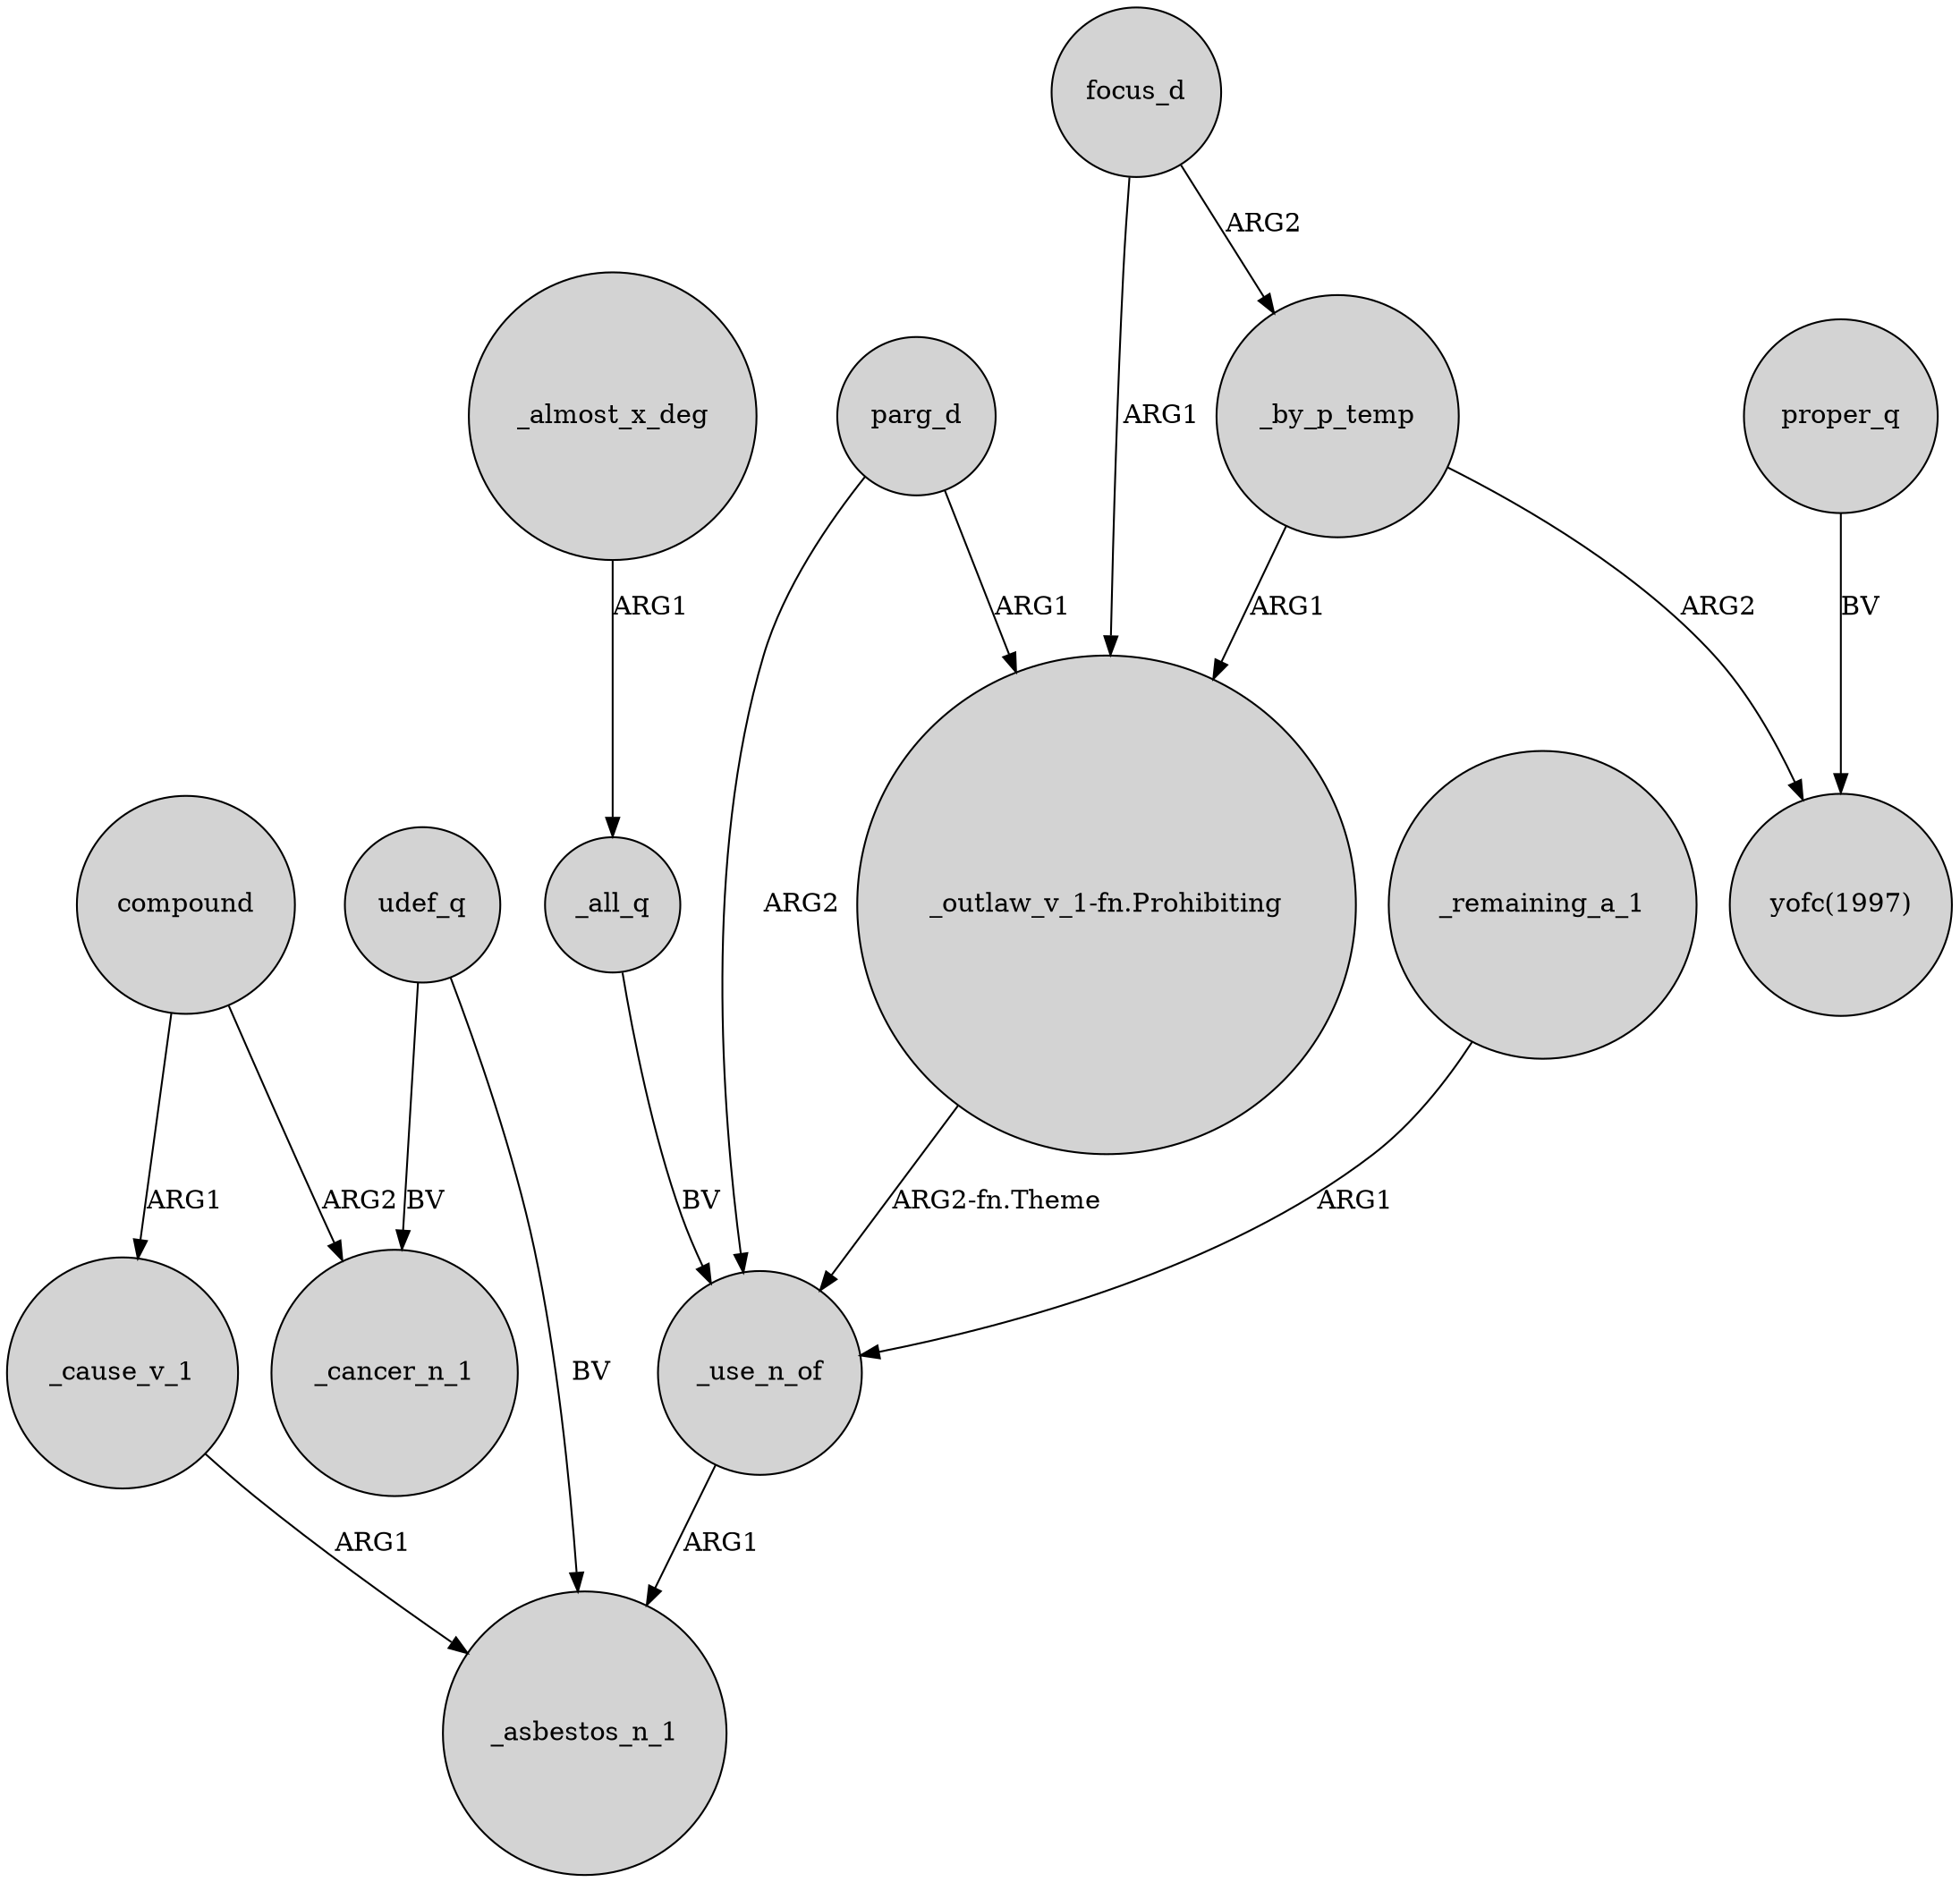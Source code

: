 digraph {
	node [shape=circle style=filled]
	_by_p_temp -> "_outlaw_v_1-fn.Prohibiting" [label=ARG1]
	proper_q -> "yofc(1997)" [label=BV]
	_all_q -> _use_n_of [label=BV]
	udef_q -> _cancer_n_1 [label=BV]
	_almost_x_deg -> _all_q [label=ARG1]
	compound -> _cancer_n_1 [label=ARG2]
	focus_d -> "_outlaw_v_1-fn.Prohibiting" [label=ARG1]
	parg_d -> "_outlaw_v_1-fn.Prohibiting" [label=ARG1]
	focus_d -> _by_p_temp [label=ARG2]
	_cause_v_1 -> _asbestos_n_1 [label=ARG1]
	parg_d -> _use_n_of [label=ARG2]
	_use_n_of -> _asbestos_n_1 [label=ARG1]
	udef_q -> _asbestos_n_1 [label=BV]
	_by_p_temp -> "yofc(1997)" [label=ARG2]
	"_outlaw_v_1-fn.Prohibiting" -> _use_n_of [label="ARG2-fn.Theme"]
	compound -> _cause_v_1 [label=ARG1]
	_remaining_a_1 -> _use_n_of [label=ARG1]
}
